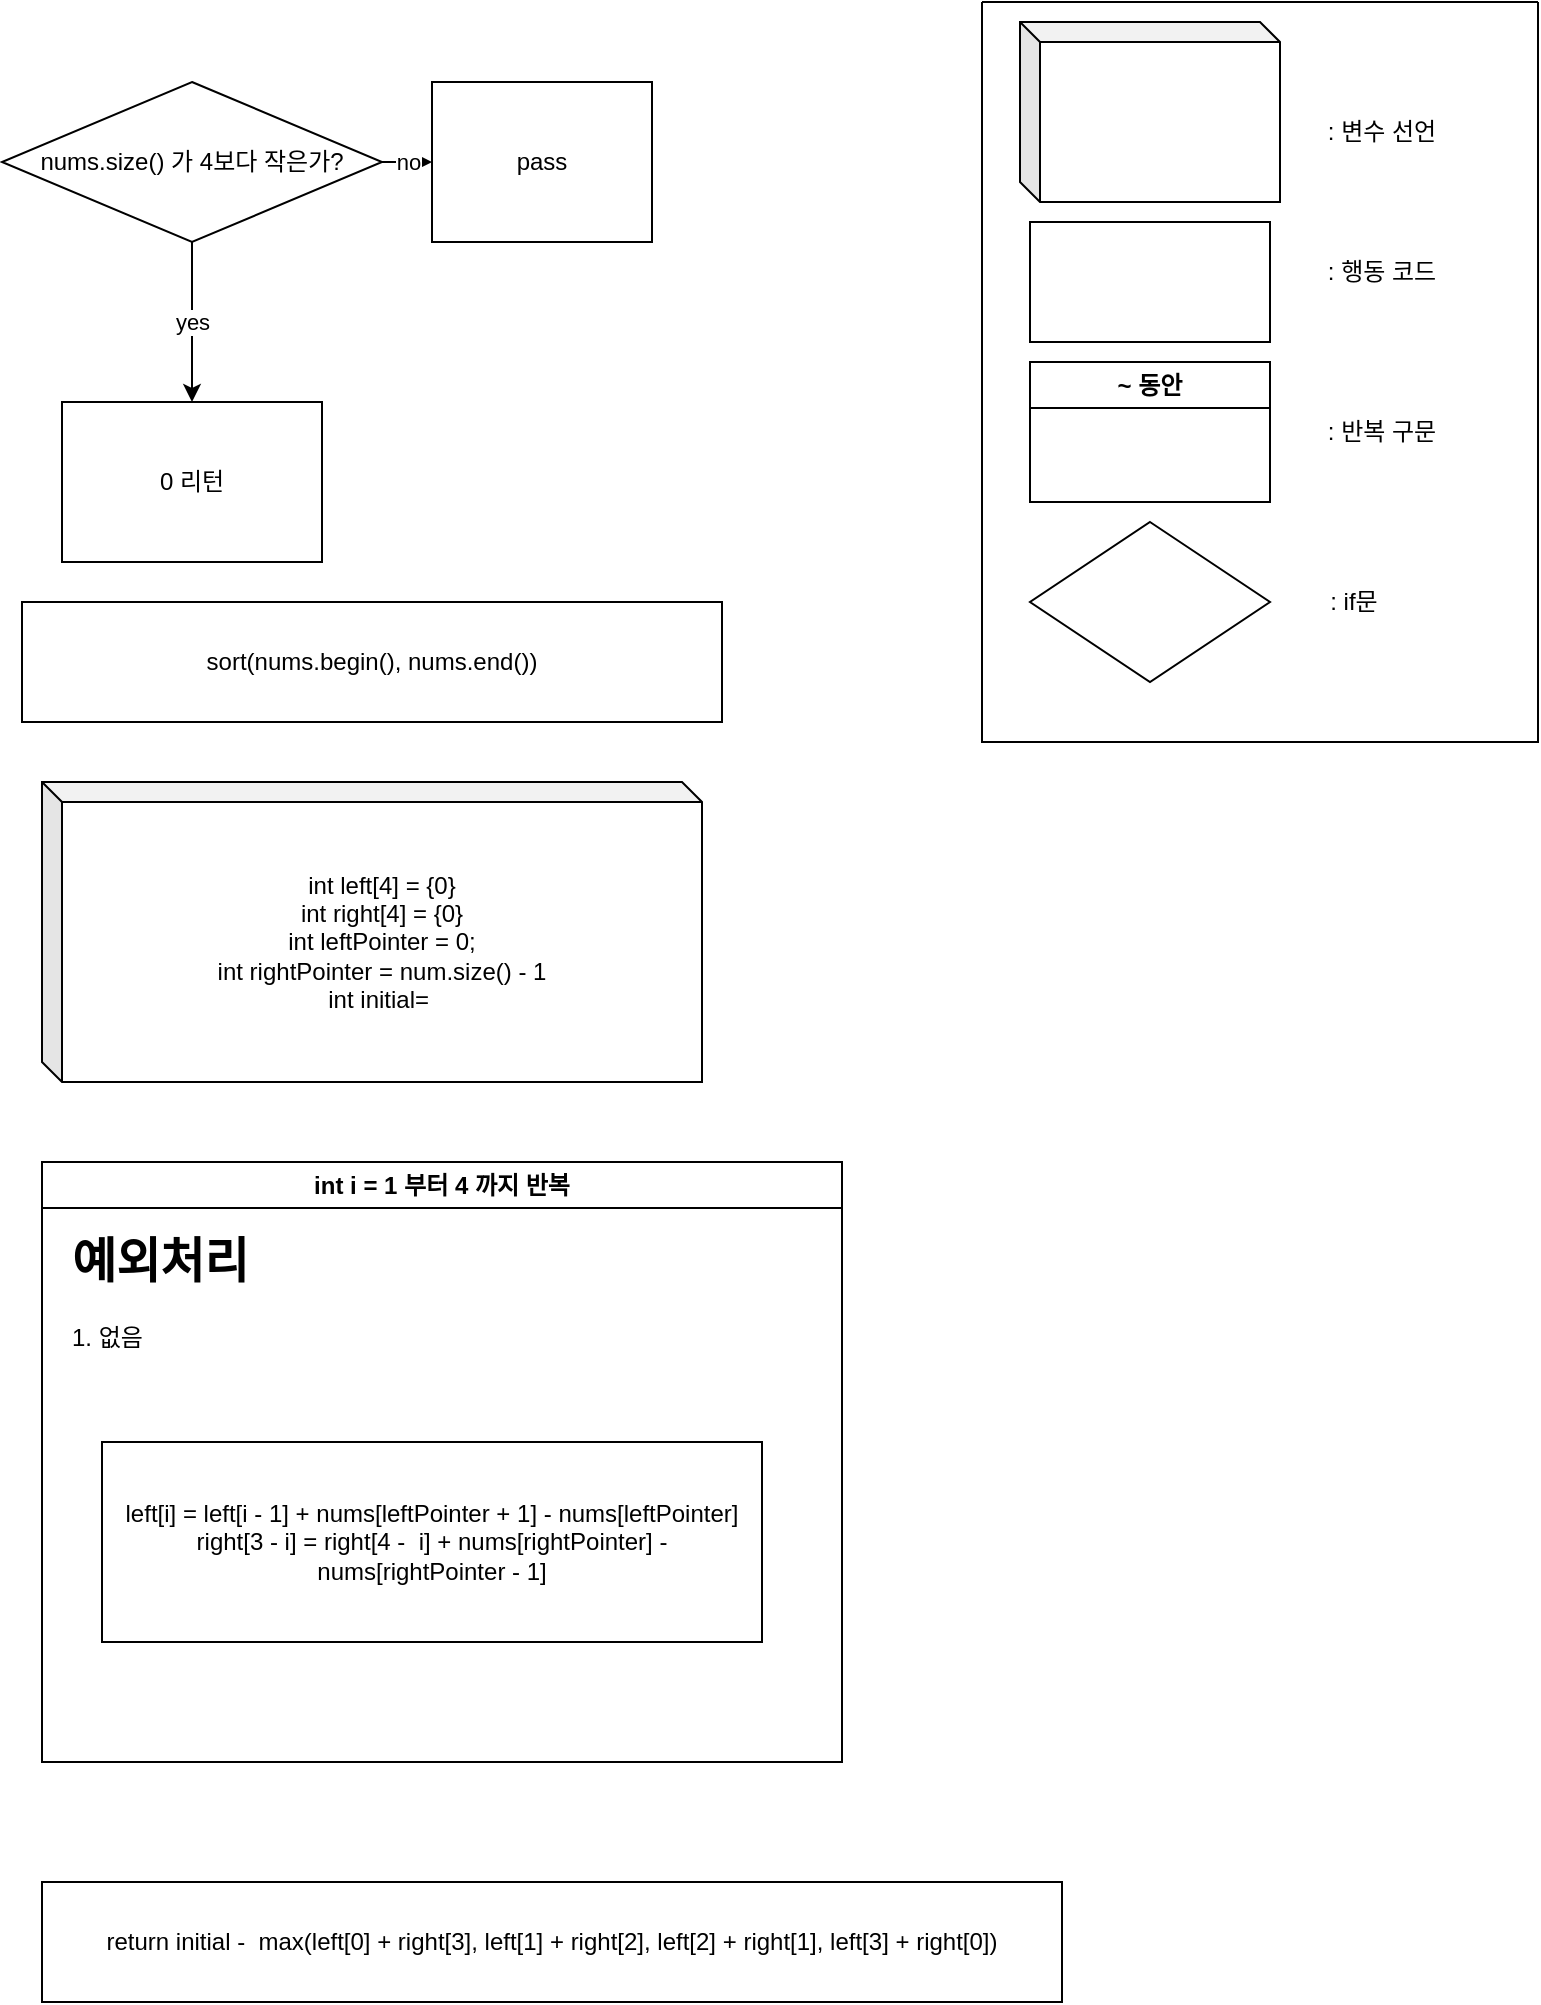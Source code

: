 <mxfile version="22.1.16" type="device">
  <diagram name="페이지-1" id="ikhktDuGaXGTD9r98he-">
    <mxGraphModel dx="1509" dy="812" grid="1" gridSize="10" guides="1" tooltips="1" connect="1" arrows="1" fold="1" page="1" pageScale="1" pageWidth="827" pageHeight="1169" math="0" shadow="0">
      <root>
        <mxCell id="0" />
        <mxCell id="1" parent="0" />
        <mxCell id="gxmNPWTjQ_dnCd_yUPLZ-1" value="" style="swimlane;startSize=0;" vertex="1" parent="1">
          <mxGeometry x="530" y="20" width="278" height="370" as="geometry" />
        </mxCell>
        <mxCell id="gxmNPWTjQ_dnCd_yUPLZ-3" value=": 변수 선언" style="text;html=1;align=center;verticalAlign=middle;whiteSpace=wrap;rounded=0;" vertex="1" parent="gxmNPWTjQ_dnCd_yUPLZ-1">
          <mxGeometry x="170" y="50" width="60" height="30" as="geometry" />
        </mxCell>
        <mxCell id="gxmNPWTjQ_dnCd_yUPLZ-4" value="" style="rounded=0;whiteSpace=wrap;html=1;" vertex="1" parent="gxmNPWTjQ_dnCd_yUPLZ-1">
          <mxGeometry x="24" y="110" width="120" height="60" as="geometry" />
        </mxCell>
        <mxCell id="gxmNPWTjQ_dnCd_yUPLZ-5" value=": 행동 코드" style="text;html=1;align=center;verticalAlign=middle;whiteSpace=wrap;rounded=0;" vertex="1" parent="gxmNPWTjQ_dnCd_yUPLZ-1">
          <mxGeometry x="170" y="120" width="60" height="30" as="geometry" />
        </mxCell>
        <mxCell id="gxmNPWTjQ_dnCd_yUPLZ-6" value="~ 동안" style="swimlane;whiteSpace=wrap;html=1;" vertex="1" parent="gxmNPWTjQ_dnCd_yUPLZ-1">
          <mxGeometry x="24" y="180" width="120" height="70" as="geometry" />
        </mxCell>
        <mxCell id="gxmNPWTjQ_dnCd_yUPLZ-7" value=": 반복 구문" style="text;html=1;align=center;verticalAlign=middle;whiteSpace=wrap;rounded=0;" vertex="1" parent="gxmNPWTjQ_dnCd_yUPLZ-1">
          <mxGeometry x="170" y="200" width="60" height="30" as="geometry" />
        </mxCell>
        <mxCell id="gxmNPWTjQ_dnCd_yUPLZ-8" value="" style="rhombus;whiteSpace=wrap;html=1;" vertex="1" parent="gxmNPWTjQ_dnCd_yUPLZ-1">
          <mxGeometry x="24" y="260" width="120" height="80" as="geometry" />
        </mxCell>
        <mxCell id="gxmNPWTjQ_dnCd_yUPLZ-9" value=": if문" style="text;html=1;align=center;verticalAlign=middle;whiteSpace=wrap;rounded=0;" vertex="1" parent="gxmNPWTjQ_dnCd_yUPLZ-1">
          <mxGeometry x="156" y="285" width="60" height="30" as="geometry" />
        </mxCell>
        <mxCell id="gxmNPWTjQ_dnCd_yUPLZ-10" value="" style="shape=cube;whiteSpace=wrap;html=1;boundedLbl=1;backgroundOutline=1;darkOpacity=0.05;darkOpacity2=0.1;size=10;" vertex="1" parent="gxmNPWTjQ_dnCd_yUPLZ-1">
          <mxGeometry x="19" y="10" width="130" height="90" as="geometry" />
        </mxCell>
        <mxCell id="gxmNPWTjQ_dnCd_yUPLZ-11" value="sort(nums.begin(), nums.end())" style="rounded=0;whiteSpace=wrap;html=1;" vertex="1" parent="1">
          <mxGeometry x="50" y="320" width="350" height="60" as="geometry" />
        </mxCell>
        <mxCell id="gxmNPWTjQ_dnCd_yUPLZ-12" value="int left[4] = {0}&lt;br&gt;int right[4] = {0}&lt;br&gt;int leftPointer = 0;&lt;br&gt;int rightPointer = num.size() - 1&lt;br&gt;int initial=&amp;nbsp;" style="shape=cube;whiteSpace=wrap;html=1;boundedLbl=1;backgroundOutline=1;darkOpacity=0.05;darkOpacity2=0.1;size=10;" vertex="1" parent="1">
          <mxGeometry x="60" y="410" width="330" height="150" as="geometry" />
        </mxCell>
        <mxCell id="gxmNPWTjQ_dnCd_yUPLZ-13" value="int i = 1 부터 4 까지 반복" style="swimlane;whiteSpace=wrap;html=1;" vertex="1" parent="1">
          <mxGeometry x="60" y="600" width="400" height="300" as="geometry" />
        </mxCell>
        <mxCell id="gxmNPWTjQ_dnCd_yUPLZ-14" value="&lt;h1&gt;예외처리&lt;/h1&gt;&lt;p&gt;1. 없음&lt;/p&gt;" style="text;html=1;strokeColor=none;fillColor=none;spacing=5;spacingTop=-20;whiteSpace=wrap;overflow=hidden;rounded=0;" vertex="1" parent="gxmNPWTjQ_dnCd_yUPLZ-13">
          <mxGeometry x="10" y="30" width="386" height="120" as="geometry" />
        </mxCell>
        <mxCell id="gxmNPWTjQ_dnCd_yUPLZ-21" value="left[i] = left[i - 1] + nums[leftPointer + 1] - nums[leftPointer]&lt;br&gt;right[3 - i] = right[4 -&amp;nbsp; i] + nums[rightPointer] - nums[rightPointer - 1]" style="rounded=0;whiteSpace=wrap;html=1;" vertex="1" parent="gxmNPWTjQ_dnCd_yUPLZ-13">
          <mxGeometry x="30" y="140" width="330" height="100" as="geometry" />
        </mxCell>
        <mxCell id="gxmNPWTjQ_dnCd_yUPLZ-15" value="" style="group" vertex="1" connectable="0" parent="1">
          <mxGeometry x="70" y="60" width="295" height="240" as="geometry" />
        </mxCell>
        <mxCell id="gxmNPWTjQ_dnCd_yUPLZ-16" value="nums.size() 가 4보다 작은가?" style="rhombus;whiteSpace=wrap;html=1;" vertex="1" parent="gxmNPWTjQ_dnCd_yUPLZ-15">
          <mxGeometry x="-30" width="190" height="80" as="geometry" />
        </mxCell>
        <mxCell id="gxmNPWTjQ_dnCd_yUPLZ-17" value="0 리턴" style="whiteSpace=wrap;html=1;rounded=0;" vertex="1" parent="gxmNPWTjQ_dnCd_yUPLZ-15">
          <mxGeometry y="160" width="130" height="80" as="geometry" />
        </mxCell>
        <mxCell id="gxmNPWTjQ_dnCd_yUPLZ-18" value="yes" style="edgeStyle=orthogonalEdgeStyle;rounded=0;orthogonalLoop=1;jettySize=auto;html=1;" edge="1" parent="gxmNPWTjQ_dnCd_yUPLZ-15" source="gxmNPWTjQ_dnCd_yUPLZ-16" target="gxmNPWTjQ_dnCd_yUPLZ-17">
          <mxGeometry relative="1" as="geometry" />
        </mxCell>
        <mxCell id="gxmNPWTjQ_dnCd_yUPLZ-19" value="pass" style="whiteSpace=wrap;html=1;rounded=0;" vertex="1" parent="gxmNPWTjQ_dnCd_yUPLZ-15">
          <mxGeometry x="185" width="110" height="80" as="geometry" />
        </mxCell>
        <mxCell id="gxmNPWTjQ_dnCd_yUPLZ-20" value="no" style="edgeStyle=orthogonalEdgeStyle;rounded=0;orthogonalLoop=1;jettySize=auto;html=1;" edge="1" parent="gxmNPWTjQ_dnCd_yUPLZ-15" source="gxmNPWTjQ_dnCd_yUPLZ-16" target="gxmNPWTjQ_dnCd_yUPLZ-19">
          <mxGeometry relative="1" as="geometry" />
        </mxCell>
        <mxCell id="gxmNPWTjQ_dnCd_yUPLZ-22" value="return min(left[0] + right[3], left[1] + right[2], left[2] + right[1], left[3] + right[0])&lt;br&gt;" style="rounded=0;whiteSpace=wrap;html=1;" vertex="1" parent="1">
          <mxGeometry x="60" y="960" width="510" height="60" as="geometry" />
        </mxCell>
        <mxCell id="gxmNPWTjQ_dnCd_yUPLZ-23" value="return initial -&amp;nbsp; max(left[0] + right[3], left[1] + right[2], left[2] + right[1], left[3] + right[0])" style="rounded=0;whiteSpace=wrap;html=1;" vertex="1" parent="1">
          <mxGeometry x="60" y="960" width="510" height="60" as="geometry" />
        </mxCell>
      </root>
    </mxGraphModel>
  </diagram>
</mxfile>
